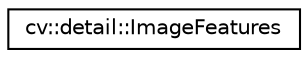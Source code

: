 digraph "Graphical Class Hierarchy"
{
 // LATEX_PDF_SIZE
  edge [fontname="Helvetica",fontsize="10",labelfontname="Helvetica",labelfontsize="10"];
  node [fontname="Helvetica",fontsize="10",shape=record];
  rankdir="LR";
  Node0 [label="cv::detail::ImageFeatures",height=0.2,width=0.4,color="black", fillcolor="white", style="filled",URL="$structcv_1_1detail_1_1_image_features.html",tooltip=" "];
}
